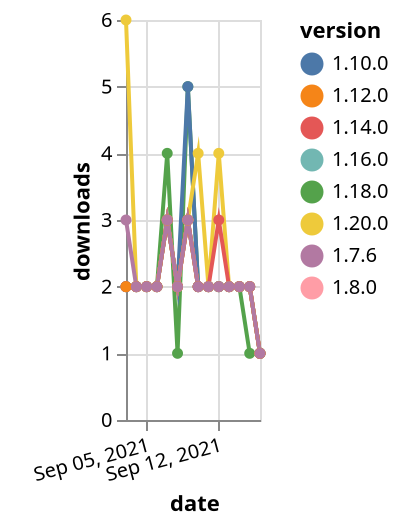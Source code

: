 {"$schema": "https://vega.github.io/schema/vega-lite/v5.json", "description": "A simple bar chart with embedded data.", "data": {"values": [{"date": "2021-09-03", "total": 756, "delta": 2, "version": "1.18.0"}, {"date": "2021-09-04", "total": 758, "delta": 2, "version": "1.18.0"}, {"date": "2021-09-05", "total": 760, "delta": 2, "version": "1.18.0"}, {"date": "2021-09-06", "total": 762, "delta": 2, "version": "1.18.0"}, {"date": "2021-09-07", "total": 766, "delta": 4, "version": "1.18.0"}, {"date": "2021-09-08", "total": 767, "delta": 1, "version": "1.18.0"}, {"date": "2021-09-09", "total": 772, "delta": 5, "version": "1.18.0"}, {"date": "2021-09-10", "total": 774, "delta": 2, "version": "1.18.0"}, {"date": "2021-09-11", "total": 776, "delta": 2, "version": "1.18.0"}, {"date": "2021-09-12", "total": 778, "delta": 2, "version": "1.18.0"}, {"date": "2021-09-13", "total": 780, "delta": 2, "version": "1.18.0"}, {"date": "2021-09-14", "total": 782, "delta": 2, "version": "1.18.0"}, {"date": "2021-09-15", "total": 783, "delta": 1, "version": "1.18.0"}, {"date": "2021-09-16", "total": 784, "delta": 1, "version": "1.18.0"}, {"date": "2021-09-03", "total": 2379, "delta": 2, "version": "1.8.0"}, {"date": "2021-09-04", "total": 2381, "delta": 2, "version": "1.8.0"}, {"date": "2021-09-05", "total": 2383, "delta": 2, "version": "1.8.0"}, {"date": "2021-09-06", "total": 2385, "delta": 2, "version": "1.8.0"}, {"date": "2021-09-07", "total": 2388, "delta": 3, "version": "1.8.0"}, {"date": "2021-09-08", "total": 2390, "delta": 2, "version": "1.8.0"}, {"date": "2021-09-09", "total": 2393, "delta": 3, "version": "1.8.0"}, {"date": "2021-09-10", "total": 2395, "delta": 2, "version": "1.8.0"}, {"date": "2021-09-11", "total": 2397, "delta": 2, "version": "1.8.0"}, {"date": "2021-09-12", "total": 2399, "delta": 2, "version": "1.8.0"}, {"date": "2021-09-13", "total": 2401, "delta": 2, "version": "1.8.0"}, {"date": "2021-09-14", "total": 2403, "delta": 2, "version": "1.8.0"}, {"date": "2021-09-15", "total": 2405, "delta": 2, "version": "1.8.0"}, {"date": "2021-09-16", "total": 2406, "delta": 1, "version": "1.8.0"}, {"date": "2021-09-03", "total": 2231, "delta": 2, "version": "1.10.0"}, {"date": "2021-09-04", "total": 2233, "delta": 2, "version": "1.10.0"}, {"date": "2021-09-05", "total": 2235, "delta": 2, "version": "1.10.0"}, {"date": "2021-09-06", "total": 2237, "delta": 2, "version": "1.10.0"}, {"date": "2021-09-07", "total": 2240, "delta": 3, "version": "1.10.0"}, {"date": "2021-09-08", "total": 2242, "delta": 2, "version": "1.10.0"}, {"date": "2021-09-09", "total": 2247, "delta": 5, "version": "1.10.0"}, {"date": "2021-09-10", "total": 2249, "delta": 2, "version": "1.10.0"}, {"date": "2021-09-11", "total": 2251, "delta": 2, "version": "1.10.0"}, {"date": "2021-09-12", "total": 2253, "delta": 2, "version": "1.10.0"}, {"date": "2021-09-13", "total": 2255, "delta": 2, "version": "1.10.0"}, {"date": "2021-09-14", "total": 2257, "delta": 2, "version": "1.10.0"}, {"date": "2021-09-15", "total": 2259, "delta": 2, "version": "1.10.0"}, {"date": "2021-09-16", "total": 2260, "delta": 1, "version": "1.10.0"}, {"date": "2021-09-03", "total": 247, "delta": 6, "version": "1.20.0"}, {"date": "2021-09-04", "total": 249, "delta": 2, "version": "1.20.0"}, {"date": "2021-09-05", "total": 251, "delta": 2, "version": "1.20.0"}, {"date": "2021-09-06", "total": 253, "delta": 2, "version": "1.20.0"}, {"date": "2021-09-07", "total": 256, "delta": 3, "version": "1.20.0"}, {"date": "2021-09-08", "total": 258, "delta": 2, "version": "1.20.0"}, {"date": "2021-09-09", "total": 261, "delta": 3, "version": "1.20.0"}, {"date": "2021-09-10", "total": 265, "delta": 4, "version": "1.20.0"}, {"date": "2021-09-11", "total": 267, "delta": 2, "version": "1.20.0"}, {"date": "2021-09-12", "total": 271, "delta": 4, "version": "1.20.0"}, {"date": "2021-09-13", "total": 273, "delta": 2, "version": "1.20.0"}, {"date": "2021-09-14", "total": 275, "delta": 2, "version": "1.20.0"}, {"date": "2021-09-15", "total": 277, "delta": 2, "version": "1.20.0"}, {"date": "2021-09-16", "total": 278, "delta": 1, "version": "1.20.0"}, {"date": "2021-09-03", "total": 1035, "delta": 2, "version": "1.16.0"}, {"date": "2021-09-04", "total": 1037, "delta": 2, "version": "1.16.0"}, {"date": "2021-09-05", "total": 1039, "delta": 2, "version": "1.16.0"}, {"date": "2021-09-06", "total": 1041, "delta": 2, "version": "1.16.0"}, {"date": "2021-09-07", "total": 1044, "delta": 3, "version": "1.16.0"}, {"date": "2021-09-08", "total": 1046, "delta": 2, "version": "1.16.0"}, {"date": "2021-09-09", "total": 1049, "delta": 3, "version": "1.16.0"}, {"date": "2021-09-10", "total": 1051, "delta": 2, "version": "1.16.0"}, {"date": "2021-09-11", "total": 1053, "delta": 2, "version": "1.16.0"}, {"date": "2021-09-12", "total": 1055, "delta": 2, "version": "1.16.0"}, {"date": "2021-09-13", "total": 1057, "delta": 2, "version": "1.16.0"}, {"date": "2021-09-14", "total": 1059, "delta": 2, "version": "1.16.0"}, {"date": "2021-09-15", "total": 1061, "delta": 2, "version": "1.16.0"}, {"date": "2021-09-16", "total": 1062, "delta": 1, "version": "1.16.0"}, {"date": "2021-09-03", "total": 1528, "delta": 2, "version": "1.14.0"}, {"date": "2021-09-04", "total": 1530, "delta": 2, "version": "1.14.0"}, {"date": "2021-09-05", "total": 1532, "delta": 2, "version": "1.14.0"}, {"date": "2021-09-06", "total": 1534, "delta": 2, "version": "1.14.0"}, {"date": "2021-09-07", "total": 1537, "delta": 3, "version": "1.14.0"}, {"date": "2021-09-08", "total": 1539, "delta": 2, "version": "1.14.0"}, {"date": "2021-09-09", "total": 1542, "delta": 3, "version": "1.14.0"}, {"date": "2021-09-10", "total": 1544, "delta": 2, "version": "1.14.0"}, {"date": "2021-09-11", "total": 1546, "delta": 2, "version": "1.14.0"}, {"date": "2021-09-12", "total": 1549, "delta": 3, "version": "1.14.0"}, {"date": "2021-09-13", "total": 1551, "delta": 2, "version": "1.14.0"}, {"date": "2021-09-14", "total": 1553, "delta": 2, "version": "1.14.0"}, {"date": "2021-09-15", "total": 1555, "delta": 2, "version": "1.14.0"}, {"date": "2021-09-16", "total": 1556, "delta": 1, "version": "1.14.0"}, {"date": "2021-09-03", "total": 1729, "delta": 2, "version": "1.12.0"}, {"date": "2021-09-04", "total": 1731, "delta": 2, "version": "1.12.0"}, {"date": "2021-09-05", "total": 1733, "delta": 2, "version": "1.12.0"}, {"date": "2021-09-06", "total": 1735, "delta": 2, "version": "1.12.0"}, {"date": "2021-09-07", "total": 1738, "delta": 3, "version": "1.12.0"}, {"date": "2021-09-08", "total": 1740, "delta": 2, "version": "1.12.0"}, {"date": "2021-09-09", "total": 1743, "delta": 3, "version": "1.12.0"}, {"date": "2021-09-10", "total": 1745, "delta": 2, "version": "1.12.0"}, {"date": "2021-09-11", "total": 1747, "delta": 2, "version": "1.12.0"}, {"date": "2021-09-12", "total": 1749, "delta": 2, "version": "1.12.0"}, {"date": "2021-09-13", "total": 1751, "delta": 2, "version": "1.12.0"}, {"date": "2021-09-14", "total": 1753, "delta": 2, "version": "1.12.0"}, {"date": "2021-09-15", "total": 1755, "delta": 2, "version": "1.12.0"}, {"date": "2021-09-16", "total": 1756, "delta": 1, "version": "1.12.0"}, {"date": "2021-09-03", "total": 2470, "delta": 3, "version": "1.7.6"}, {"date": "2021-09-04", "total": 2472, "delta": 2, "version": "1.7.6"}, {"date": "2021-09-05", "total": 2474, "delta": 2, "version": "1.7.6"}, {"date": "2021-09-06", "total": 2476, "delta": 2, "version": "1.7.6"}, {"date": "2021-09-07", "total": 2479, "delta": 3, "version": "1.7.6"}, {"date": "2021-09-08", "total": 2481, "delta": 2, "version": "1.7.6"}, {"date": "2021-09-09", "total": 2484, "delta": 3, "version": "1.7.6"}, {"date": "2021-09-10", "total": 2486, "delta": 2, "version": "1.7.6"}, {"date": "2021-09-11", "total": 2488, "delta": 2, "version": "1.7.6"}, {"date": "2021-09-12", "total": 2490, "delta": 2, "version": "1.7.6"}, {"date": "2021-09-13", "total": 2492, "delta": 2, "version": "1.7.6"}, {"date": "2021-09-14", "total": 2494, "delta": 2, "version": "1.7.6"}, {"date": "2021-09-15", "total": 2496, "delta": 2, "version": "1.7.6"}, {"date": "2021-09-16", "total": 2497, "delta": 1, "version": "1.7.6"}]}, "width": "container", "mark": {"type": "line", "point": {"filled": true}}, "encoding": {"x": {"field": "date", "type": "temporal", "timeUnit": "yearmonthdate", "title": "date", "axis": {"labelAngle": -15}}, "y": {"field": "delta", "type": "quantitative", "title": "downloads"}, "color": {"field": "version", "type": "nominal"}, "tooltip": {"field": "delta"}}}